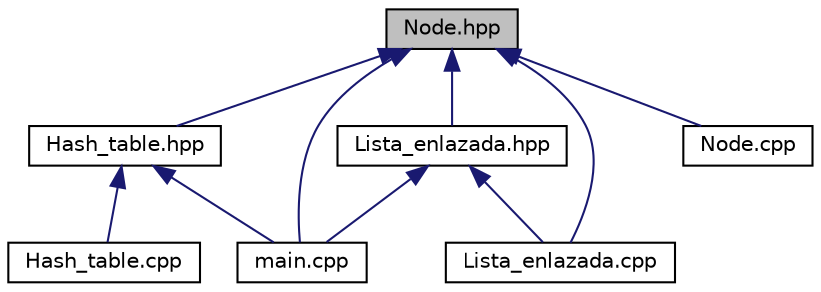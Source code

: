 digraph "Node.hpp"
{
 // LATEX_PDF_SIZE
  edge [fontname="Helvetica",fontsize="10",labelfontname="Helvetica",labelfontsize="10"];
  node [fontname="Helvetica",fontsize="10",shape=record];
  Node1 [label="Node.hpp",height=0.2,width=0.4,color="black", fillcolor="grey75", style="filled", fontcolor="black",tooltip=" "];
  Node1 -> Node2 [dir="back",color="midnightblue",fontsize="10",style="solid",fontname="Helvetica"];
  Node2 [label="Hash_table.hpp",height=0.2,width=0.4,color="black", fillcolor="white", style="filled",URL="$_hash__table_8hpp.html",tooltip=" "];
  Node2 -> Node3 [dir="back",color="midnightblue",fontsize="10",style="solid",fontname="Helvetica"];
  Node3 [label="Hash_table.cpp",height=0.2,width=0.4,color="black", fillcolor="white", style="filled",URL="$_hash__table_8cpp.html",tooltip=" "];
  Node2 -> Node4 [dir="back",color="midnightblue",fontsize="10",style="solid",fontname="Helvetica"];
  Node4 [label="main.cpp",height=0.2,width=0.4,color="black", fillcolor="white", style="filled",URL="$main_8cpp.html",tooltip="Punto de entrada de la aplicación."];
  Node1 -> Node5 [dir="back",color="midnightblue",fontsize="10",style="solid",fontname="Helvetica"];
  Node5 [label="Lista_enlazada.cpp",height=0.2,width=0.4,color="black", fillcolor="white", style="filled",URL="$_lista__enlazada_8cpp.html",tooltip=" "];
  Node1 -> Node6 [dir="back",color="midnightblue",fontsize="10",style="solid",fontname="Helvetica"];
  Node6 [label="Lista_enlazada.hpp",height=0.2,width=0.4,color="black", fillcolor="white", style="filled",URL="$_lista__enlazada_8hpp.html",tooltip=" "];
  Node6 -> Node5 [dir="back",color="midnightblue",fontsize="10",style="solid",fontname="Helvetica"];
  Node6 -> Node4 [dir="back",color="midnightblue",fontsize="10",style="solid",fontname="Helvetica"];
  Node1 -> Node4 [dir="back",color="midnightblue",fontsize="10",style="solid",fontname="Helvetica"];
  Node1 -> Node7 [dir="back",color="midnightblue",fontsize="10",style="solid",fontname="Helvetica"];
  Node7 [label="Node.cpp",height=0.2,width=0.4,color="black", fillcolor="white", style="filled",URL="$_node_8cpp.html",tooltip="Implementación de la clase Node."];
}
